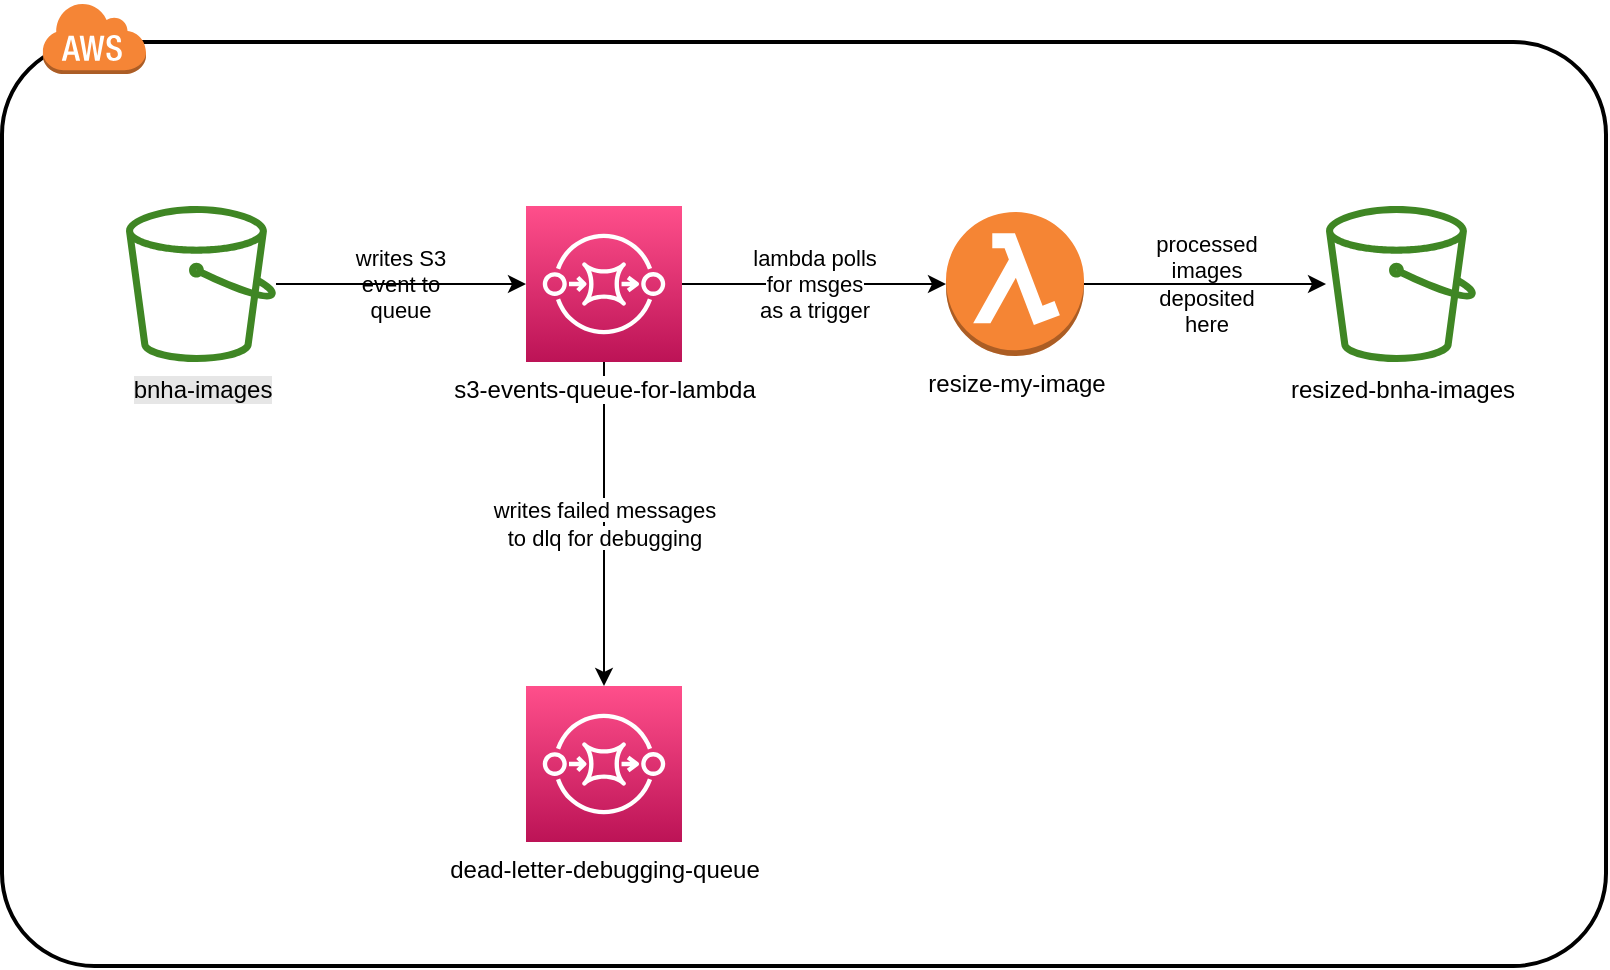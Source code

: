 <mxfile>
    <diagram id="hrOAXHllwsQBs-CoqxSN" name="Page-1">
        <mxGraphModel dx="1278" dy="490" grid="1" gridSize="10" guides="1" tooltips="1" connect="1" arrows="1" fold="1" page="1" pageScale="1" pageWidth="850" pageHeight="1100" math="0" shadow="0">
            <root>
                <mxCell id="0"/>
                <mxCell id="1" parent="0"/>
                <mxCell id="13" value="" style="rounded=1;arcSize=10;dashed=0;fillColor=none;gradientColor=none;strokeWidth=2;fontColor=#FFFFFF;" parent="1" vertex="1">
                    <mxGeometry x="18" y="118" width="802" height="462" as="geometry"/>
                </mxCell>
                <mxCell id="14" value="" style="dashed=0;html=1;shape=mxgraph.aws3.cloud;fillColor=#F58536;gradientColor=none;dashed=0;fontColor=#FFFFFF;" parent="1" vertex="1">
                    <mxGeometry x="38" y="98" width="52" height="36" as="geometry"/>
                </mxCell>
                <mxCell id="8" value="&lt;font style=&quot;background-color: rgb(255, 255, 255);&quot; color=&quot;#000000&quot;&gt;processed&lt;br&gt;images&lt;br&gt;deposited&lt;br&gt;here&lt;/font&gt;" style="edgeStyle=none;html=1;fontColor=#FFFFFF;labelBackgroundColor=none;exitX=1;exitY=0.5;exitDx=0;exitDy=0;exitPerimeter=0;" parent="1" source="2" target="5" edge="1">
                    <mxGeometry relative="1" as="geometry">
                        <mxPoint x="469" y="239" as="sourcePoint"/>
                    </mxGeometry>
                </mxCell>
                <mxCell id="6" value="&lt;font color=&quot;#000000&quot;&gt;writes S3&lt;br&gt;event to&lt;br&gt;queue&lt;/font&gt;" style="edgeStyle=none;html=1;entryX=0;entryY=0.5;entryDx=0;entryDy=0;entryPerimeter=0;fontColor=#FFFFFF;labelBackgroundColor=none;" parent="1" source="3" target="4" edge="1">
                    <mxGeometry relative="1" as="geometry"/>
                </mxCell>
                <mxCell id="3" value="&lt;font style=&quot;background-color: rgb(230, 230, 230);&quot; color=&quot;#000000&quot;&gt;bnha-images&lt;/font&gt;" style="sketch=0;outlineConnect=0;fontColor=#232F3E;gradientColor=none;fillColor=#3F8624;strokeColor=none;dashed=0;verticalLabelPosition=bottom;verticalAlign=top;align=center;html=1;fontSize=12;fontStyle=0;aspect=fixed;pointerEvents=1;shape=mxgraph.aws4.bucket;" parent="1" vertex="1">
                    <mxGeometry x="80" y="200" width="75" height="78" as="geometry"/>
                </mxCell>
                <mxCell id="7" value="&lt;span style=&quot;background-color: rgb(255, 255, 255);&quot;&gt;lambda polls&lt;br&gt;for msges&lt;br&gt;as a trigger&lt;/span&gt;" style="edgeStyle=none;html=1;entryX=0;entryY=0.5;entryDx=0;entryDy=0;entryPerimeter=0;fontColor=#000000;labelBackgroundColor=none;" parent="1" source="4" target="2" edge="1">
                    <mxGeometry relative="1" as="geometry">
                        <mxPoint as="offset"/>
                    </mxGeometry>
                </mxCell>
                <mxCell id="10" value="&lt;font style=&quot;background-color: rgb(255, 255, 255);&quot; color=&quot;#000000&quot;&gt;writes failed messages&lt;br&gt;to dlq for debugging&lt;/font&gt;" style="edgeStyle=none;html=1;entryX=0.5;entryY=0;entryDx=0;entryDy=0;entryPerimeter=0;fontColor=#FFFFFF;labelBackgroundColor=none;" parent="1" source="4" target="9" edge="1">
                    <mxGeometry relative="1" as="geometry">
                        <mxPoint as="offset"/>
                    </mxGeometry>
                </mxCell>
                <mxCell id="4" value="&lt;font style=&quot;background-color: rgb(255, 255, 255);&quot; color=&quot;#000000&quot;&gt;s3-events-queue-for-lambda&lt;/font&gt;" style="sketch=0;points=[[0,0,0],[0.25,0,0],[0.5,0,0],[0.75,0,0],[1,0,0],[0,1,0],[0.25,1,0],[0.5,1,0],[0.75,1,0],[1,1,0],[0,0.25,0],[0,0.5,0],[0,0.75,0],[1,0.25,0],[1,0.5,0],[1,0.75,0]];outlineConnect=0;fontColor=#FFFFFF;gradientColor=#FF4F8B;gradientDirection=north;fillColor=#BC1356;strokeColor=#ffffff;dashed=0;verticalLabelPosition=bottom;verticalAlign=top;align=center;html=1;fontSize=12;fontStyle=0;aspect=fixed;shape=mxgraph.aws4.resourceIcon;resIcon=mxgraph.aws4.sqs;" parent="1" vertex="1">
                    <mxGeometry x="280" y="200" width="78" height="78" as="geometry"/>
                </mxCell>
                <mxCell id="5" value="&lt;font style=&quot;background-color: rgb(255, 255, 255);&quot; color=&quot;#000000&quot;&gt;resized-bnha-images&lt;/font&gt;" style="sketch=0;outlineConnect=0;fontColor=#232F3E;gradientColor=none;fillColor=#3F8624;strokeColor=none;dashed=0;verticalLabelPosition=bottom;verticalAlign=top;align=center;html=1;fontSize=12;fontStyle=0;aspect=fixed;pointerEvents=1;shape=mxgraph.aws4.bucket;" parent="1" vertex="1">
                    <mxGeometry x="680" y="200" width="75" height="78" as="geometry"/>
                </mxCell>
                <mxCell id="9" value="&lt;font style=&quot;background-color: rgb(255, 255, 255);&quot; color=&quot;#000000&quot;&gt;dead-letter-debugging-queue&lt;/font&gt;" style="sketch=0;points=[[0,0,0],[0.25,0,0],[0.5,0,0],[0.75,0,0],[1,0,0],[0,1,0],[0.25,1,0],[0.5,1,0],[0.75,1,0],[1,1,0],[0,0.25,0],[0,0.5,0],[0,0.75,0],[1,0.25,0],[1,0.5,0],[1,0.75,0]];outlineConnect=0;fontColor=#FFFFFF;gradientColor=#FF4F8B;gradientDirection=north;fillColor=#BC1356;strokeColor=#ffffff;dashed=0;verticalLabelPosition=bottom;verticalAlign=top;align=center;html=1;fontSize=12;fontStyle=0;aspect=fixed;shape=mxgraph.aws4.resourceIcon;resIcon=mxgraph.aws4.sqs;" parent="1" vertex="1">
                    <mxGeometry x="280" y="440" width="78" height="78" as="geometry"/>
                </mxCell>
                <mxCell id="2" value="&lt;span style=&quot;background-color: rgb(255, 255, 255);&quot;&gt;resize-my-image&lt;/span&gt;" style="outlineConnect=0;dashed=0;verticalLabelPosition=bottom;verticalAlign=top;align=center;html=1;shape=mxgraph.aws3.lambda_function;fillColor=#F58534;gradientColor=none;strokeColor=none;labelBackgroundColor=none;fontColor=#000000;" parent="1" vertex="1">
                    <mxGeometry x="490" y="203" width="69" height="72" as="geometry"/>
                </mxCell>
            </root>
        </mxGraphModel>
    </diagram>
</mxfile>